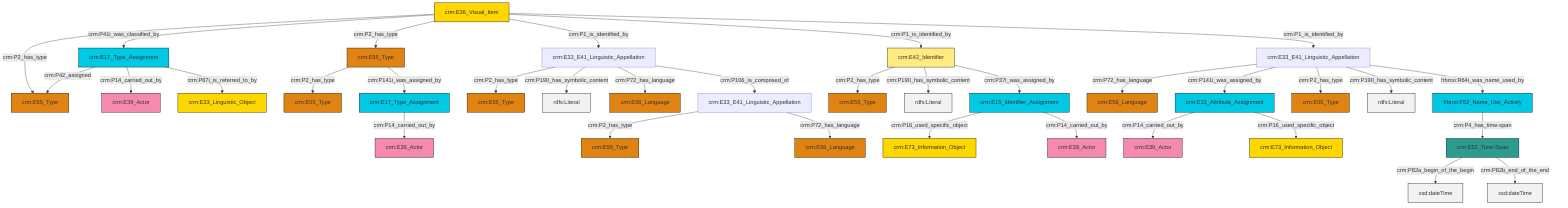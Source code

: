 graph TD
classDef Literal fill:#f2f2f2,stroke:#000000;
classDef CRM_Entity fill:#FFFFFF,stroke:#000000;
classDef Temporal_Entity fill:#00C9E6, stroke:#000000;
classDef Type fill:#E18312, stroke:#000000;
classDef Time-Span fill:#2C9C91, stroke:#000000;
classDef Appellation fill:#FFEB7F, stroke:#000000;
classDef Place fill:#008836, stroke:#000000;
classDef Persistent_Item fill:#B266B2, stroke:#000000;
classDef Conceptual_Object fill:#FFD700, stroke:#000000;
classDef Physical_Thing fill:#D2B48C, stroke:#000000;
classDef Actor fill:#f58aad, stroke:#000000;
classDef PC_Classes fill:#4ce600, stroke:#000000;
classDef Multi fill:#cccccc,stroke:#000000;

2["crm:E17_Type_Assignment"]:::Temporal_Entity -->|crm:P42_assigned| 3["crm:E55_Type"]:::Type
4["crm:E36_Visual_Item"]:::Conceptual_Object -->|crm:P2_has_type| 3["crm:E55_Type"]:::Type
14["crm:E33_E41_Linguistic_Appellation"]:::Default -->|crm:P2_has_type| 15["crm:E55_Type"]:::Type
4["crm:E36_Visual_Item"]:::Conceptual_Object -->|crm:P41i_was_classified_by| 2["crm:E17_Type_Assignment"]:::Temporal_Entity
5["crm:E15_Identifier_Assignment"]:::Temporal_Entity -->|crm:P16_used_specific_object| 18["crm:E73_Information_Object"]:::Conceptual_Object
4["crm:E36_Visual_Item"]:::Conceptual_Object -->|crm:P2_has_type| 21["crm:E55_Type"]:::Type
7["crm:E33_E41_Linguistic_Appellation"]:::Default -->|crm:P72_has_language| 9["crm:E56_Language"]:::Type
5["crm:E15_Identifier_Assignment"]:::Temporal_Entity -->|crm:P14_carried_out_by| 22["crm:E39_Actor"]:::Actor
4["crm:E36_Visual_Item"]:::Conceptual_Object -->|crm:P1_is_identified_by| 24["crm:E33_E41_Linguistic_Appellation"]:::Default
0["crm:E42_Identifier"]:::Appellation -->|crm:P2_has_type| 16["crm:E55_Type"]:::Type
21["crm:E55_Type"]:::Type -->|crm:P2_has_type| 34["crm:E55_Type"]:::Type
24["crm:E33_E41_Linguistic_Appellation"]:::Default -->|crm:P2_has_type| 31["crm:E55_Type"]:::Type
37["frbroo:F52_Name_Use_Activity"]:::Temporal_Entity -->|crm:P4_has_time-span| 25["crm:E52_Time-Span"]:::Time-Span
24["crm:E33_E41_Linguistic_Appellation"]:::Default -->|crm:P190_has_symbolic_content| 38[rdfs:Literal]:::Literal
2["crm:E17_Type_Assignment"]:::Temporal_Entity -->|crm:P14_carried_out_by| 40["crm:E39_Actor"]:::Actor
14["crm:E33_E41_Linguistic_Appellation"]:::Default -->|crm:P72_has_language| 41["crm:E56_Language"]:::Type
21["crm:E55_Type"]:::Type -->|crm:P141i_was_assigned_by| 29["crm:E17_Type_Assignment"]:::Temporal_Entity
19["crm:E13_Attribute_Assignment"]:::Temporal_Entity -->|crm:P14_carried_out_by| 43["crm:E39_Actor"]:::Actor
0["crm:E42_Identifier"]:::Appellation -->|crm:P190_has_symbolic_content| 44[rdfs:Literal]:::Literal
7["crm:E33_E41_Linguistic_Appellation"]:::Default -->|crm:P141i_was_assigned_by| 19["crm:E13_Attribute_Assignment"]:::Temporal_Entity
29["crm:E17_Type_Assignment"]:::Temporal_Entity -->|crm:P14_carried_out_by| 48["crm:E39_Actor"]:::Actor
4["crm:E36_Visual_Item"]:::Conceptual_Object -->|crm:P1_is_identified_by| 0["crm:E42_Identifier"]:::Appellation
7["crm:E33_E41_Linguistic_Appellation"]:::Default -->|crm:P2_has_type| 27["crm:E55_Type"]:::Type
7["crm:E33_E41_Linguistic_Appellation"]:::Default -->|crm:P190_has_symbolic_content| 52[rdfs:Literal]:::Literal
24["crm:E33_E41_Linguistic_Appellation"]:::Default -->|crm:P72_has_language| 35["crm:E56_Language"]:::Type
25["crm:E52_Time-Span"]:::Time-Span -->|crm:P82a_begin_of_the_begin| 55[xsd:dateTime]:::Literal
25["crm:E52_Time-Span"]:::Time-Span -->|crm:P82b_end_of_the_end| 56[xsd:dateTime]:::Literal
19["crm:E13_Attribute_Assignment"]:::Temporal_Entity -->|crm:P16_used_specific_object| 57["crm:E73_Information_Object"]:::Conceptual_Object
24["crm:E33_E41_Linguistic_Appellation"]:::Default -->|crm:P106_is_composed_of| 14["crm:E33_E41_Linguistic_Appellation"]:::Default
2["crm:E17_Type_Assignment"]:::Temporal_Entity -->|crm:P67i_is_referred_to_by| 12["crm:E33_Linguistic_Object"]:::Conceptual_Object
4["crm:E36_Visual_Item"]:::Conceptual_Object -->|crm:P1_is_identified_by| 7["crm:E33_E41_Linguistic_Appellation"]:::Default
0["crm:E42_Identifier"]:::Appellation -->|crm:P37i_was_assigned_by| 5["crm:E15_Identifier_Assignment"]:::Temporal_Entity
7["crm:E33_E41_Linguistic_Appellation"]:::Default -->|frbroo:R64i_was_name_used_by| 37["frbroo:F52_Name_Use_Activity"]:::Temporal_Entity